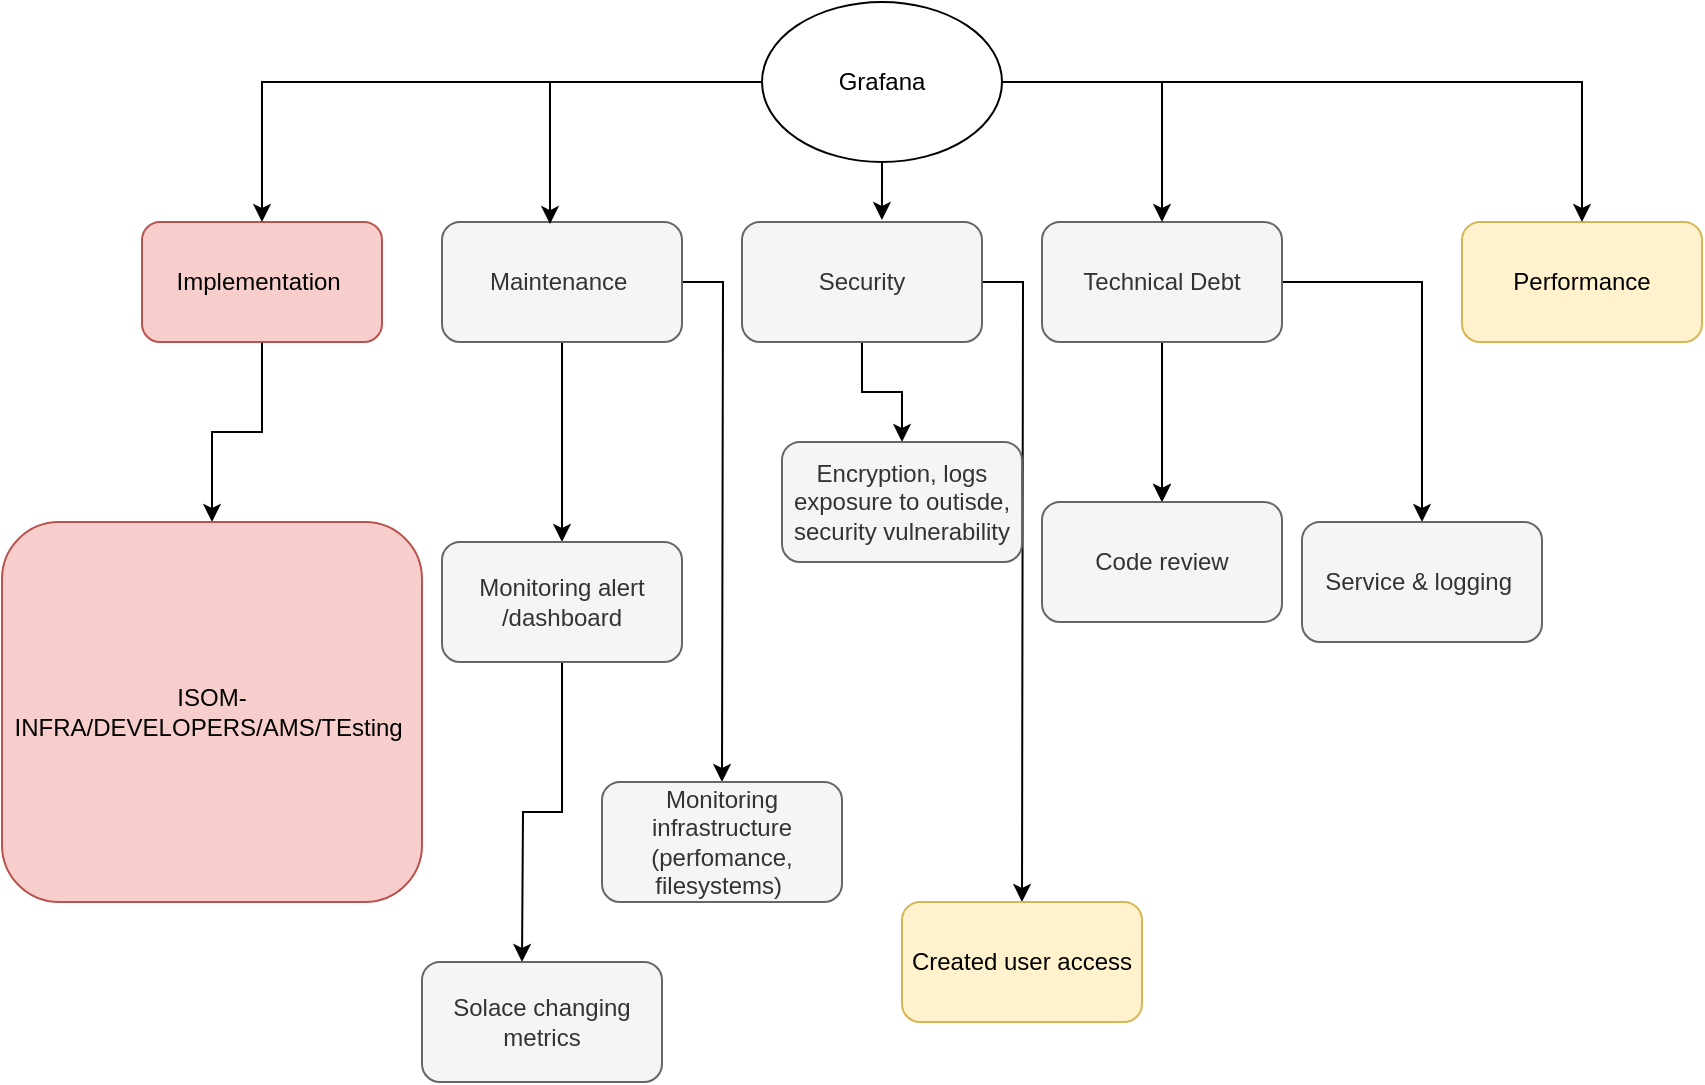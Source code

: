 <mxfile version="24.6.4" type="github">
  <diagram name="Page-1" id="tnofgGwdvgnEdEMGM9DY">
    <mxGraphModel dx="1383" dy="764" grid="1" gridSize="10" guides="1" tooltips="1" connect="1" arrows="1" fold="1" page="1" pageScale="1" pageWidth="827" pageHeight="1169" math="0" shadow="0">
      <root>
        <mxCell id="0" />
        <mxCell id="1" parent="0" />
        <mxCell id="zCWjs_bB_M2k3wwc2RX4-22" value="" style="edgeStyle=orthogonalEdgeStyle;rounded=0;orthogonalLoop=1;jettySize=auto;html=1;" parent="1" source="zCWjs_bB_M2k3wwc2RX4-1" target="zCWjs_bB_M2k3wwc2RX4-21" edge="1">
          <mxGeometry relative="1" as="geometry" />
        </mxCell>
        <mxCell id="zCWjs_bB_M2k3wwc2RX4-1" value="Implementation&amp;nbsp;" style="rounded=1;whiteSpace=wrap;html=1;fillColor=#f8cecc;strokeColor=#b85450;" parent="1" vertex="1">
          <mxGeometry x="80" y="110" width="120" height="60" as="geometry" />
        </mxCell>
        <mxCell id="zCWjs_bB_M2k3wwc2RX4-27" value="" style="edgeStyle=orthogonalEdgeStyle;rounded=0;orthogonalLoop=1;jettySize=auto;html=1;" parent="1" source="zCWjs_bB_M2k3wwc2RX4-2" target="zCWjs_bB_M2k3wwc2RX4-26" edge="1">
          <mxGeometry relative="1" as="geometry" />
        </mxCell>
        <mxCell id="zCWjs_bB_M2k3wwc2RX4-28" style="edgeStyle=orthogonalEdgeStyle;rounded=0;orthogonalLoop=1;jettySize=auto;html=1;" parent="1" source="zCWjs_bB_M2k3wwc2RX4-2" edge="1">
          <mxGeometry relative="1" as="geometry">
            <mxPoint x="370" y="390" as="targetPoint" />
          </mxGeometry>
        </mxCell>
        <mxCell id="zCWjs_bB_M2k3wwc2RX4-2" value="Maintenance&amp;nbsp;" style="rounded=1;whiteSpace=wrap;html=1;fillColor=#f5f5f5;fontColor=#333333;strokeColor=#666666;" parent="1" vertex="1">
          <mxGeometry x="230" y="110" width="120" height="60" as="geometry" />
        </mxCell>
        <mxCell id="zCWjs_bB_M2k3wwc2RX4-6" value="" style="edgeStyle=orthogonalEdgeStyle;rounded=0;orthogonalLoop=1;jettySize=auto;html=1;" parent="1" source="zCWjs_bB_M2k3wwc2RX4-3" target="zCWjs_bB_M2k3wwc2RX4-5" edge="1">
          <mxGeometry relative="1" as="geometry" />
        </mxCell>
        <mxCell id="zCWjs_bB_M2k3wwc2RX4-30" style="edgeStyle=orthogonalEdgeStyle;rounded=0;orthogonalLoop=1;jettySize=auto;html=1;" parent="1" source="zCWjs_bB_M2k3wwc2RX4-3" edge="1">
          <mxGeometry relative="1" as="geometry">
            <mxPoint x="520" y="450" as="targetPoint" />
          </mxGeometry>
        </mxCell>
        <mxCell id="zCWjs_bB_M2k3wwc2RX4-3" value="Security" style="rounded=1;whiteSpace=wrap;html=1;fillColor=#f5f5f5;fontColor=#333333;strokeColor=#666666;" parent="1" vertex="1">
          <mxGeometry x="380" y="110" width="120" height="60" as="geometry" />
        </mxCell>
        <mxCell id="zCWjs_bB_M2k3wwc2RX4-9" value="" style="edgeStyle=orthogonalEdgeStyle;rounded=0;orthogonalLoop=1;jettySize=auto;html=1;" parent="1" source="zCWjs_bB_M2k3wwc2RX4-4" target="zCWjs_bB_M2k3wwc2RX4-8" edge="1">
          <mxGeometry relative="1" as="geometry" />
        </mxCell>
        <mxCell id="zCWjs_bB_M2k3wwc2RX4-12" value="" style="edgeStyle=orthogonalEdgeStyle;rounded=0;orthogonalLoop=1;jettySize=auto;html=1;" parent="1" source="zCWjs_bB_M2k3wwc2RX4-4" target="zCWjs_bB_M2k3wwc2RX4-8" edge="1">
          <mxGeometry relative="1" as="geometry" />
        </mxCell>
        <mxCell id="zCWjs_bB_M2k3wwc2RX4-13" style="edgeStyle=orthogonalEdgeStyle;rounded=0;orthogonalLoop=1;jettySize=auto;html=1;entryX=0.5;entryY=0;entryDx=0;entryDy=0;" parent="1" source="zCWjs_bB_M2k3wwc2RX4-4" target="zCWjs_bB_M2k3wwc2RX4-14" edge="1">
          <mxGeometry relative="1" as="geometry">
            <mxPoint x="690" y="260" as="targetPoint" />
          </mxGeometry>
        </mxCell>
        <mxCell id="zCWjs_bB_M2k3wwc2RX4-4" value="Technical Debt" style="rounded=1;whiteSpace=wrap;html=1;fillColor=#f5f5f5;fontColor=#333333;strokeColor=#666666;" parent="1" vertex="1">
          <mxGeometry x="530" y="110" width="120" height="60" as="geometry" />
        </mxCell>
        <mxCell id="zCWjs_bB_M2k3wwc2RX4-5" value="Encryption, logs exposure to outisde, security vulnerability" style="rounded=1;whiteSpace=wrap;html=1;fillColor=#f5f5f5;fontColor=#333333;strokeColor=#666666;" parent="1" vertex="1">
          <mxGeometry x="400" y="220" width="120" height="60" as="geometry" />
        </mxCell>
        <mxCell id="zCWjs_bB_M2k3wwc2RX4-7" value="Performance" style="rounded=1;whiteSpace=wrap;html=1;fillColor=#fff2cc;strokeColor=#d6b656;" parent="1" vertex="1">
          <mxGeometry x="740" y="110" width="120" height="60" as="geometry" />
        </mxCell>
        <mxCell id="zCWjs_bB_M2k3wwc2RX4-8" value="Code review" style="whiteSpace=wrap;html=1;rounded=1;fillColor=#f5f5f5;fontColor=#333333;strokeColor=#666666;" parent="1" vertex="1">
          <mxGeometry x="530" y="250" width="120" height="60" as="geometry" />
        </mxCell>
        <mxCell id="zCWjs_bB_M2k3wwc2RX4-14" value="Service &amp;amp; logging&amp;nbsp;" style="whiteSpace=wrap;html=1;rounded=1;fillColor=#f5f5f5;fontColor=#333333;strokeColor=#666666;" parent="1" vertex="1">
          <mxGeometry x="660" y="260" width="120" height="60" as="geometry" />
        </mxCell>
        <mxCell id="zCWjs_bB_M2k3wwc2RX4-16" style="edgeStyle=orthogonalEdgeStyle;rounded=0;orthogonalLoop=1;jettySize=auto;html=1;entryX=0.5;entryY=0;entryDx=0;entryDy=0;" parent="1" source="zCWjs_bB_M2k3wwc2RX4-15" target="zCWjs_bB_M2k3wwc2RX4-1" edge="1">
          <mxGeometry relative="1" as="geometry">
            <Array as="points">
              <mxPoint x="140" y="40" />
            </Array>
          </mxGeometry>
        </mxCell>
        <mxCell id="zCWjs_bB_M2k3wwc2RX4-19" style="edgeStyle=orthogonalEdgeStyle;rounded=0;orthogonalLoop=1;jettySize=auto;html=1;entryX=0.5;entryY=0;entryDx=0;entryDy=0;" parent="1" source="zCWjs_bB_M2k3wwc2RX4-15" target="zCWjs_bB_M2k3wwc2RX4-4" edge="1">
          <mxGeometry relative="1" as="geometry" />
        </mxCell>
        <mxCell id="zCWjs_bB_M2k3wwc2RX4-20" style="edgeStyle=orthogonalEdgeStyle;rounded=0;orthogonalLoop=1;jettySize=auto;html=1;entryX=0.5;entryY=0;entryDx=0;entryDy=0;" parent="1" source="zCWjs_bB_M2k3wwc2RX4-15" target="zCWjs_bB_M2k3wwc2RX4-7" edge="1">
          <mxGeometry relative="1" as="geometry" />
        </mxCell>
        <mxCell id="zCWjs_bB_M2k3wwc2RX4-15" value="Grafana" style="ellipse;whiteSpace=wrap;html=1;" parent="1" vertex="1">
          <mxGeometry x="390" width="120" height="80" as="geometry" />
        </mxCell>
        <mxCell id="zCWjs_bB_M2k3wwc2RX4-17" style="edgeStyle=orthogonalEdgeStyle;rounded=0;orthogonalLoop=1;jettySize=auto;html=1;entryX=0.45;entryY=0.017;entryDx=0;entryDy=0;entryPerimeter=0;" parent="1" source="zCWjs_bB_M2k3wwc2RX4-15" target="zCWjs_bB_M2k3wwc2RX4-2" edge="1">
          <mxGeometry relative="1" as="geometry" />
        </mxCell>
        <mxCell id="zCWjs_bB_M2k3wwc2RX4-18" style="edgeStyle=orthogonalEdgeStyle;rounded=0;orthogonalLoop=1;jettySize=auto;html=1;entryX=0.583;entryY=-0.017;entryDx=0;entryDy=0;entryPerimeter=0;" parent="1" source="zCWjs_bB_M2k3wwc2RX4-15" target="zCWjs_bB_M2k3wwc2RX4-3" edge="1">
          <mxGeometry relative="1" as="geometry" />
        </mxCell>
        <mxCell id="zCWjs_bB_M2k3wwc2RX4-21" value="ISOM-INFRA/DEVELOPERS/AMS/TEsting&amp;nbsp;" style="whiteSpace=wrap;html=1;fillColor=#f8cecc;strokeColor=#b85450;rounded=1;" parent="1" vertex="1">
          <mxGeometry x="10" y="260" width="210" height="190" as="geometry" />
        </mxCell>
        <mxCell id="zCWjs_bB_M2k3wwc2RX4-33" style="edgeStyle=orthogonalEdgeStyle;rounded=0;orthogonalLoop=1;jettySize=auto;html=1;" parent="1" source="zCWjs_bB_M2k3wwc2RX4-26" edge="1">
          <mxGeometry relative="1" as="geometry">
            <mxPoint x="270" y="480" as="targetPoint" />
          </mxGeometry>
        </mxCell>
        <mxCell id="zCWjs_bB_M2k3wwc2RX4-26" value="Monitoring alert /dashboard" style="whiteSpace=wrap;html=1;fillColor=#f5f5f5;strokeColor=#666666;fontColor=#333333;rounded=1;" parent="1" vertex="1">
          <mxGeometry x="230" y="270" width="120" height="60" as="geometry" />
        </mxCell>
        <mxCell id="zCWjs_bB_M2k3wwc2RX4-29" value="Monitoring infrastructure (perfomance, filesystems)&amp;nbsp;" style="whiteSpace=wrap;html=1;fillColor=#f5f5f5;strokeColor=#666666;fontColor=#333333;rounded=1;" parent="1" vertex="1">
          <mxGeometry x="310" y="390" width="120" height="60" as="geometry" />
        </mxCell>
        <mxCell id="zCWjs_bB_M2k3wwc2RX4-31" value="Created user access" style="rounded=1;whiteSpace=wrap;html=1;fillColor=#fff2cc;strokeColor=#d6b656;" parent="1" vertex="1">
          <mxGeometry x="460" y="450" width="120" height="60" as="geometry" />
        </mxCell>
        <mxCell id="zCWjs_bB_M2k3wwc2RX4-34" value="Solace changing metrics" style="whiteSpace=wrap;html=1;fillColor=#f5f5f5;strokeColor=#666666;fontColor=#333333;rounded=1;" parent="1" vertex="1">
          <mxGeometry x="220" y="480" width="120" height="60" as="geometry" />
        </mxCell>
      </root>
    </mxGraphModel>
  </diagram>
</mxfile>

